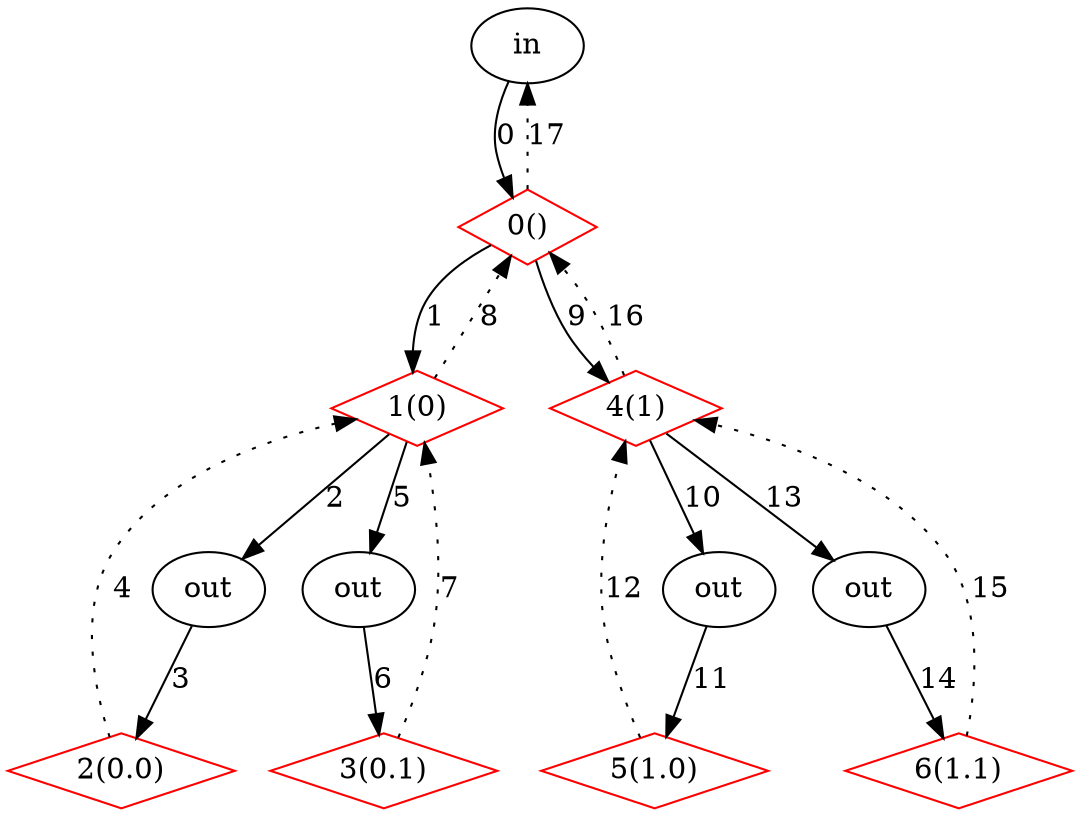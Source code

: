 digraph JEG {
  rankdir=TB;
  37 [label = "in", shape = "ellipse"];
  38 [label = "0()", shape = "diamond", color = "red"];
  39 [label = "1(0)", shape = "diamond", color = "red"];
  40 [label = "out", shape = "ellipse"];
  41 [label = "2(0.0)", shape = "diamond", color = "red"];
  42 [label = "out", shape = "ellipse"];
  43 [label = "3(0.1)", shape = "diamond", color = "red"];
  44 [label = "4(1)", shape = "diamond", color = "red"];
  45 [label = "out", shape = "ellipse"];
  46 [label = "5(1.0)", shape = "diamond", color = "red"];
  47 [label = "out", shape = "ellipse"];
  48 [label = "6(1.1)", shape = "diamond", color = "red"];
  37 -> 38 [ label = "0", style = "solid" ];
  38 -> 39 [ label = "1", style = "solid" ];
  39 -> 40 [ label = "2", style = "solid" ];
  40 -> 41 [ label = "3", style = "solid" ];
  41 -> 39 [ label = "4", style = "dotted" ];
  39 -> 42 [ label = "5", style = "solid" ];
  42 -> 43 [ label = "6", style = "solid" ];
  43 -> 39 [ label = "7", style = "dotted" ];
  39 -> 38 [ label = "8", style = "dotted" ];
  38 -> 44 [ label = "9", style = "solid" ];
  44 -> 45 [ label = "10", style = "solid" ];
  45 -> 46 [ label = "11", style = "solid" ];
  46 -> 44 [ label = "12", style = "dotted" ];
  44 -> 47 [ label = "13", style = "solid" ];
  47 -> 48 [ label = "14", style = "solid" ];
  48 -> 44 [ label = "15", style = "dotted" ];
  44 -> 38 [ label = "16", style = "dotted" ];
  38 -> 37 [ label = "17", style = "dotted" ];
}
